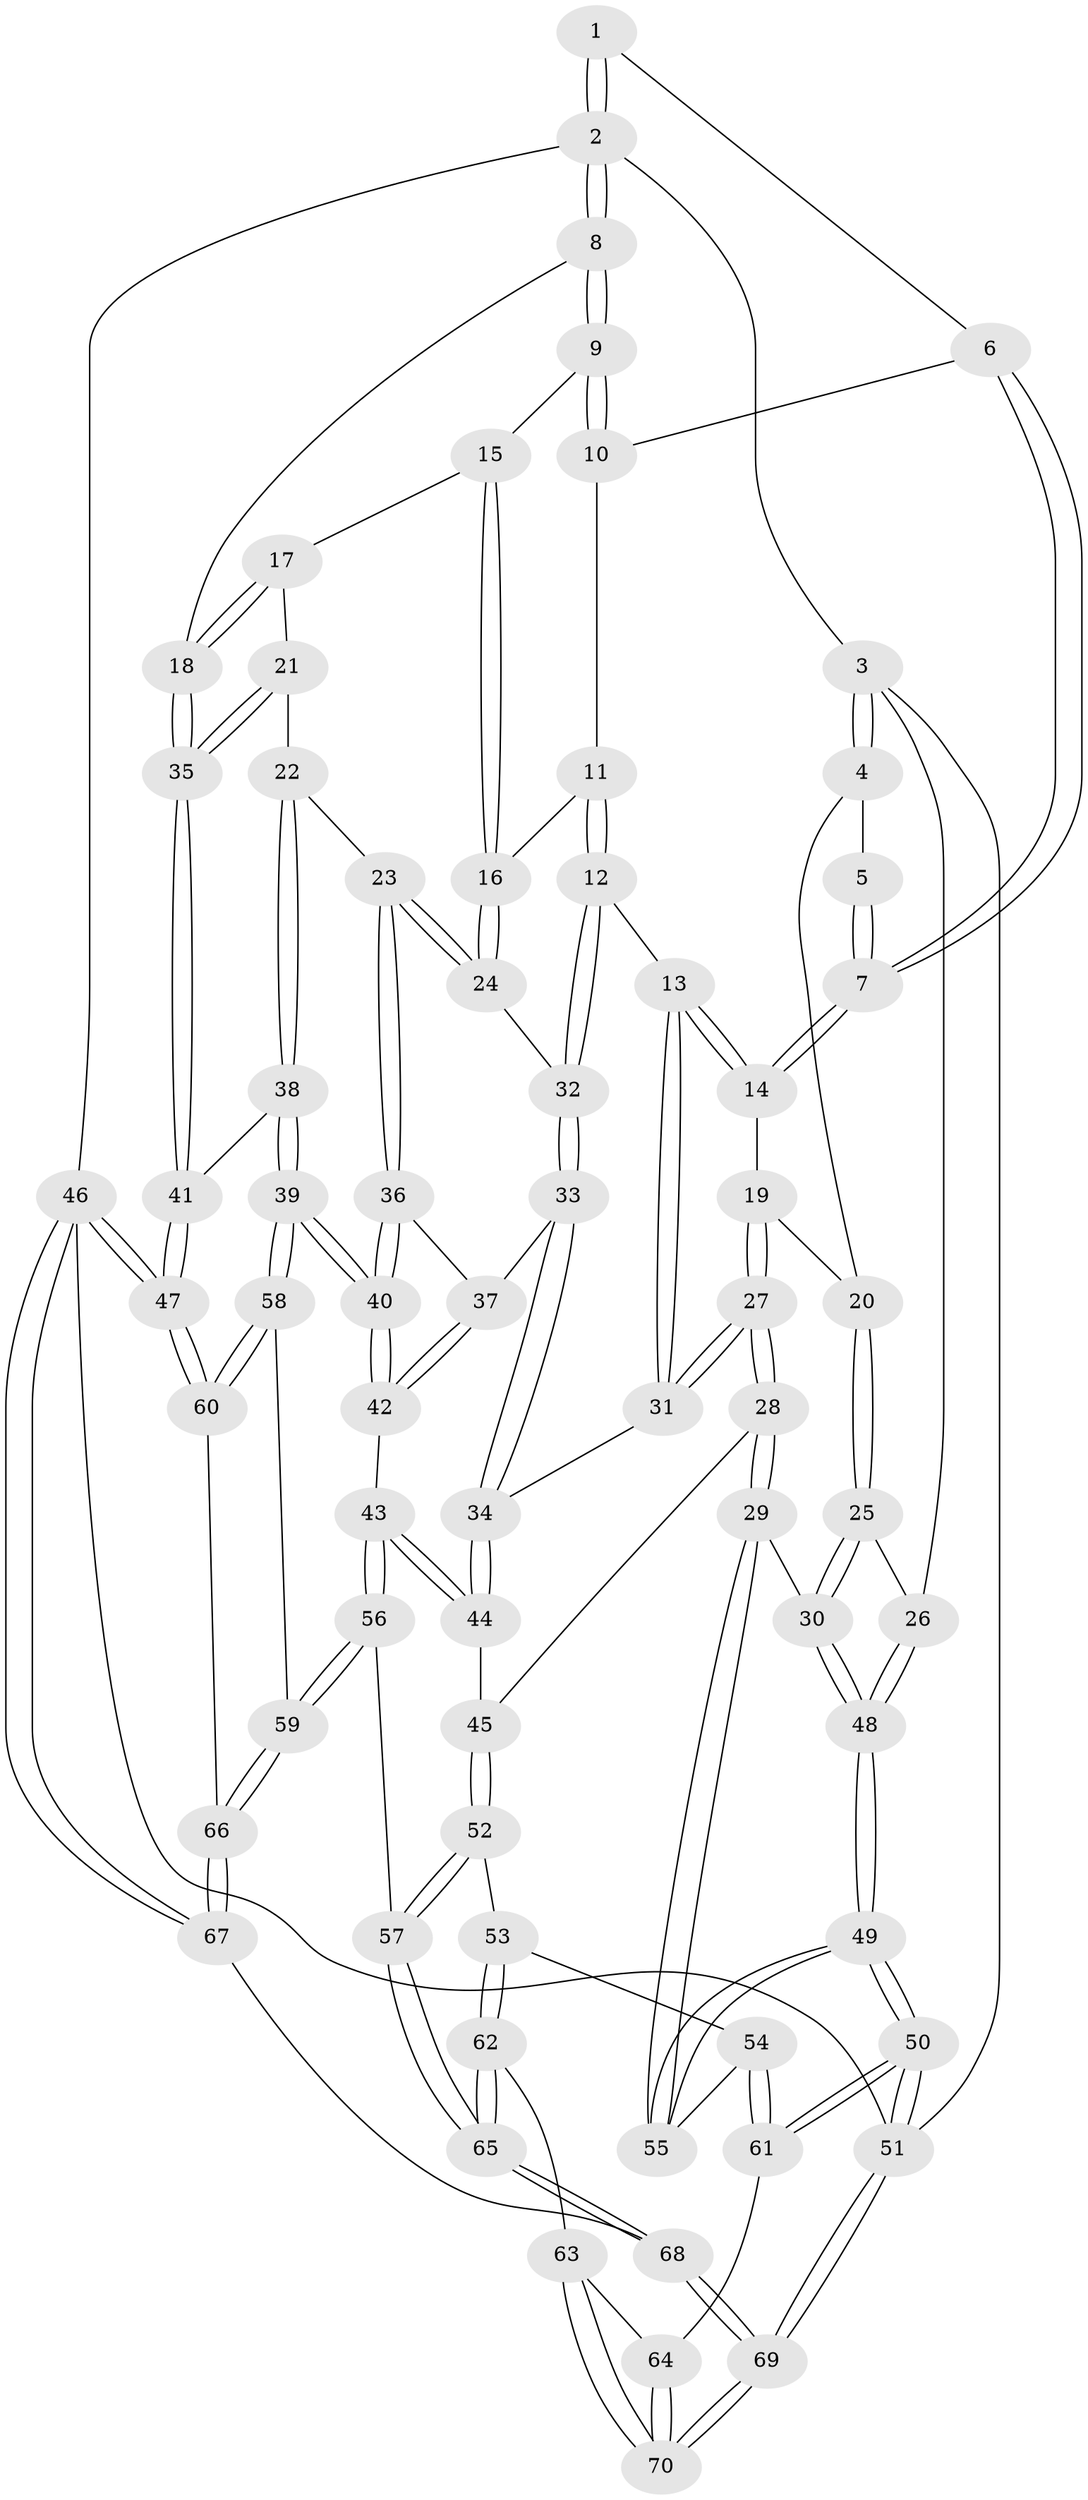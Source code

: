 // coarse degree distribution, {7: 0.02040816326530612, 3: 0.10204081632653061, 5: 0.40816326530612246, 4: 0.2653061224489796, 6: 0.20408163265306123}
// Generated by graph-tools (version 1.1) at 2025/21/03/04/25 18:21:27]
// undirected, 70 vertices, 172 edges
graph export_dot {
graph [start="1"]
  node [color=gray90,style=filled];
  1 [pos="+0.8115098896630574+0"];
  2 [pos="+1+0"];
  3 [pos="+0+0"];
  4 [pos="+0+0"];
  5 [pos="+0.43976948682059414+0"];
  6 [pos="+0.7505483817689209+0.021929330527451114"];
  7 [pos="+0.4377503368073777+0.19451131995521934"];
  8 [pos="+1+0.1427593426573719"];
  9 [pos="+0.8799896168433261+0.19828426991701456"];
  10 [pos="+0.763327970103127+0.06295849748710904"];
  11 [pos="+0.7272957420600813+0.21457081210254525"];
  12 [pos="+0.5724159139764885+0.3318728592845711"];
  13 [pos="+0.5498959024822877+0.3184691930995855"];
  14 [pos="+0.4305660817630971+0.20390442756104885"];
  15 [pos="+0.8825818407622711+0.24047318826310218"];
  16 [pos="+0.7700040549616548+0.3516006007053842"];
  17 [pos="+0.9247029700774916+0.30234272470382373"];
  18 [pos="+1+0.31162458540112736"];
  19 [pos="+0.38209279037678434+0.2161829008752109"];
  20 [pos="+0.2660205214741041+0.1865667776494822"];
  21 [pos="+0.8927753961693147+0.40690912493068493"];
  22 [pos="+0.8533847851479784+0.42739046916914425"];
  23 [pos="+0.7776385327018936+0.4067645969931137"];
  24 [pos="+0.763476941483879+0.38687799538365336"];
  25 [pos="+0.09488722819775923+0.40824272992882327"];
  26 [pos="+0+0.37761336443312776"];
  27 [pos="+0.3400637493206483+0.545971626890873"];
  28 [pos="+0.3331720397492796+0.5565061030100519"];
  29 [pos="+0.241559514527338+0.5859376739720282"];
  30 [pos="+0.2210644932881336+0.5710157621885122"];
  31 [pos="+0.4415188444806591+0.5055219402631301"];
  32 [pos="+0.5990318629714906+0.36420276254267847"];
  33 [pos="+0.591846143915679+0.45099894940239715"];
  34 [pos="+0.5224114037357852+0.5015090985417524"];
  35 [pos="+1+0.4668776041669939"];
  36 [pos="+0.7552611707516055+0.4556079126463467"];
  37 [pos="+0.6097263323381099+0.4759604828715156"];
  38 [pos="+0.8869681430885722+0.5421950456513197"];
  39 [pos="+0.7891747859680212+0.6883590045732952"];
  40 [pos="+0.698898154982133+0.6241771878379968"];
  41 [pos="+1+0.5529830753508673"];
  42 [pos="+0.6870403340463296+0.6225706040688158"];
  43 [pos="+0.6215526295030578+0.6405347405363668"];
  44 [pos="+0.5917250309891059+0.6337114406106202"];
  45 [pos="+0.44026080405172985+0.6455834069270928"];
  46 [pos="+1+1"];
  47 [pos="+1+1"];
  48 [pos="+0+0.664976235827115"];
  49 [pos="+0+0.7843590804043267"];
  50 [pos="+0+0.8523667243616828"];
  51 [pos="+0+1"];
  52 [pos="+0.45527967556028653+0.7837641446588048"];
  53 [pos="+0.3804835819229155+0.8048812017103506"];
  54 [pos="+0.22136477704424462+0.7178728701952707"];
  55 [pos="+0.23315986616050158+0.6205162913272926"];
  56 [pos="+0.5560610834304243+0.8087853814913731"];
  57 [pos="+0.46639583204454466+0.7928967547158932"];
  58 [pos="+0.8200737288975315+0.7490684215878676"];
  59 [pos="+0.6009344896045862+0.8584218904806944"];
  60 [pos="+0.9676827571763669+0.8736395813152811"];
  61 [pos="+0.16399537383735274+0.8243293370587322"];
  62 [pos="+0.35313795661190067+0.8710440703950935"];
  63 [pos="+0.3427774002570636+0.8757312951226494"];
  64 [pos="+0.1816327630489776+0.8556355009675715"];
  65 [pos="+0.4420442083516609+0.9483866747340365"];
  66 [pos="+0.599155346364083+0.9270248369052844"];
  67 [pos="+0.5345905736682834+1"];
  68 [pos="+0.5104709266688464+1"];
  69 [pos="+0.2674016008330105+1"];
  70 [pos="+0.26114491122145755+1"];
  1 -- 2;
  1 -- 2;
  1 -- 6;
  2 -- 3;
  2 -- 8;
  2 -- 8;
  2 -- 46;
  3 -- 4;
  3 -- 4;
  3 -- 26;
  3 -- 51;
  4 -- 5;
  4 -- 20;
  5 -- 7;
  5 -- 7;
  6 -- 7;
  6 -- 7;
  6 -- 10;
  7 -- 14;
  7 -- 14;
  8 -- 9;
  8 -- 9;
  8 -- 18;
  9 -- 10;
  9 -- 10;
  9 -- 15;
  10 -- 11;
  11 -- 12;
  11 -- 12;
  11 -- 16;
  12 -- 13;
  12 -- 32;
  12 -- 32;
  13 -- 14;
  13 -- 14;
  13 -- 31;
  13 -- 31;
  14 -- 19;
  15 -- 16;
  15 -- 16;
  15 -- 17;
  16 -- 24;
  16 -- 24;
  17 -- 18;
  17 -- 18;
  17 -- 21;
  18 -- 35;
  18 -- 35;
  19 -- 20;
  19 -- 27;
  19 -- 27;
  20 -- 25;
  20 -- 25;
  21 -- 22;
  21 -- 35;
  21 -- 35;
  22 -- 23;
  22 -- 38;
  22 -- 38;
  23 -- 24;
  23 -- 24;
  23 -- 36;
  23 -- 36;
  24 -- 32;
  25 -- 26;
  25 -- 30;
  25 -- 30;
  26 -- 48;
  26 -- 48;
  27 -- 28;
  27 -- 28;
  27 -- 31;
  27 -- 31;
  28 -- 29;
  28 -- 29;
  28 -- 45;
  29 -- 30;
  29 -- 55;
  29 -- 55;
  30 -- 48;
  30 -- 48;
  31 -- 34;
  32 -- 33;
  32 -- 33;
  33 -- 34;
  33 -- 34;
  33 -- 37;
  34 -- 44;
  34 -- 44;
  35 -- 41;
  35 -- 41;
  36 -- 37;
  36 -- 40;
  36 -- 40;
  37 -- 42;
  37 -- 42;
  38 -- 39;
  38 -- 39;
  38 -- 41;
  39 -- 40;
  39 -- 40;
  39 -- 58;
  39 -- 58;
  40 -- 42;
  40 -- 42;
  41 -- 47;
  41 -- 47;
  42 -- 43;
  43 -- 44;
  43 -- 44;
  43 -- 56;
  43 -- 56;
  44 -- 45;
  45 -- 52;
  45 -- 52;
  46 -- 47;
  46 -- 47;
  46 -- 67;
  46 -- 67;
  46 -- 51;
  47 -- 60;
  47 -- 60;
  48 -- 49;
  48 -- 49;
  49 -- 50;
  49 -- 50;
  49 -- 55;
  49 -- 55;
  50 -- 51;
  50 -- 51;
  50 -- 61;
  50 -- 61;
  51 -- 69;
  51 -- 69;
  52 -- 53;
  52 -- 57;
  52 -- 57;
  53 -- 54;
  53 -- 62;
  53 -- 62;
  54 -- 55;
  54 -- 61;
  54 -- 61;
  56 -- 57;
  56 -- 59;
  56 -- 59;
  57 -- 65;
  57 -- 65;
  58 -- 59;
  58 -- 60;
  58 -- 60;
  59 -- 66;
  59 -- 66;
  60 -- 66;
  61 -- 64;
  62 -- 63;
  62 -- 65;
  62 -- 65;
  63 -- 64;
  63 -- 70;
  63 -- 70;
  64 -- 70;
  64 -- 70;
  65 -- 68;
  65 -- 68;
  66 -- 67;
  66 -- 67;
  67 -- 68;
  68 -- 69;
  68 -- 69;
  69 -- 70;
  69 -- 70;
}
